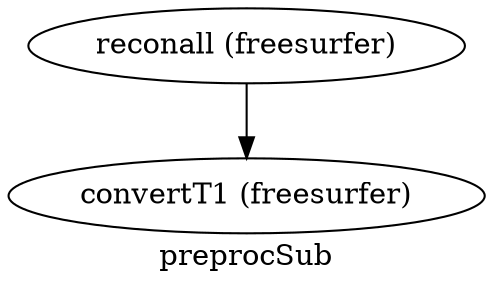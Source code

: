 digraph preprocSub{
  label="preprocSub";
  preprocSub_reconall[label="reconall (freesurfer)"];
  preprocSub_convertT1[label="convertT1 (freesurfer)"];
  preprocSub_reconall -> preprocSub_convertT1;
}